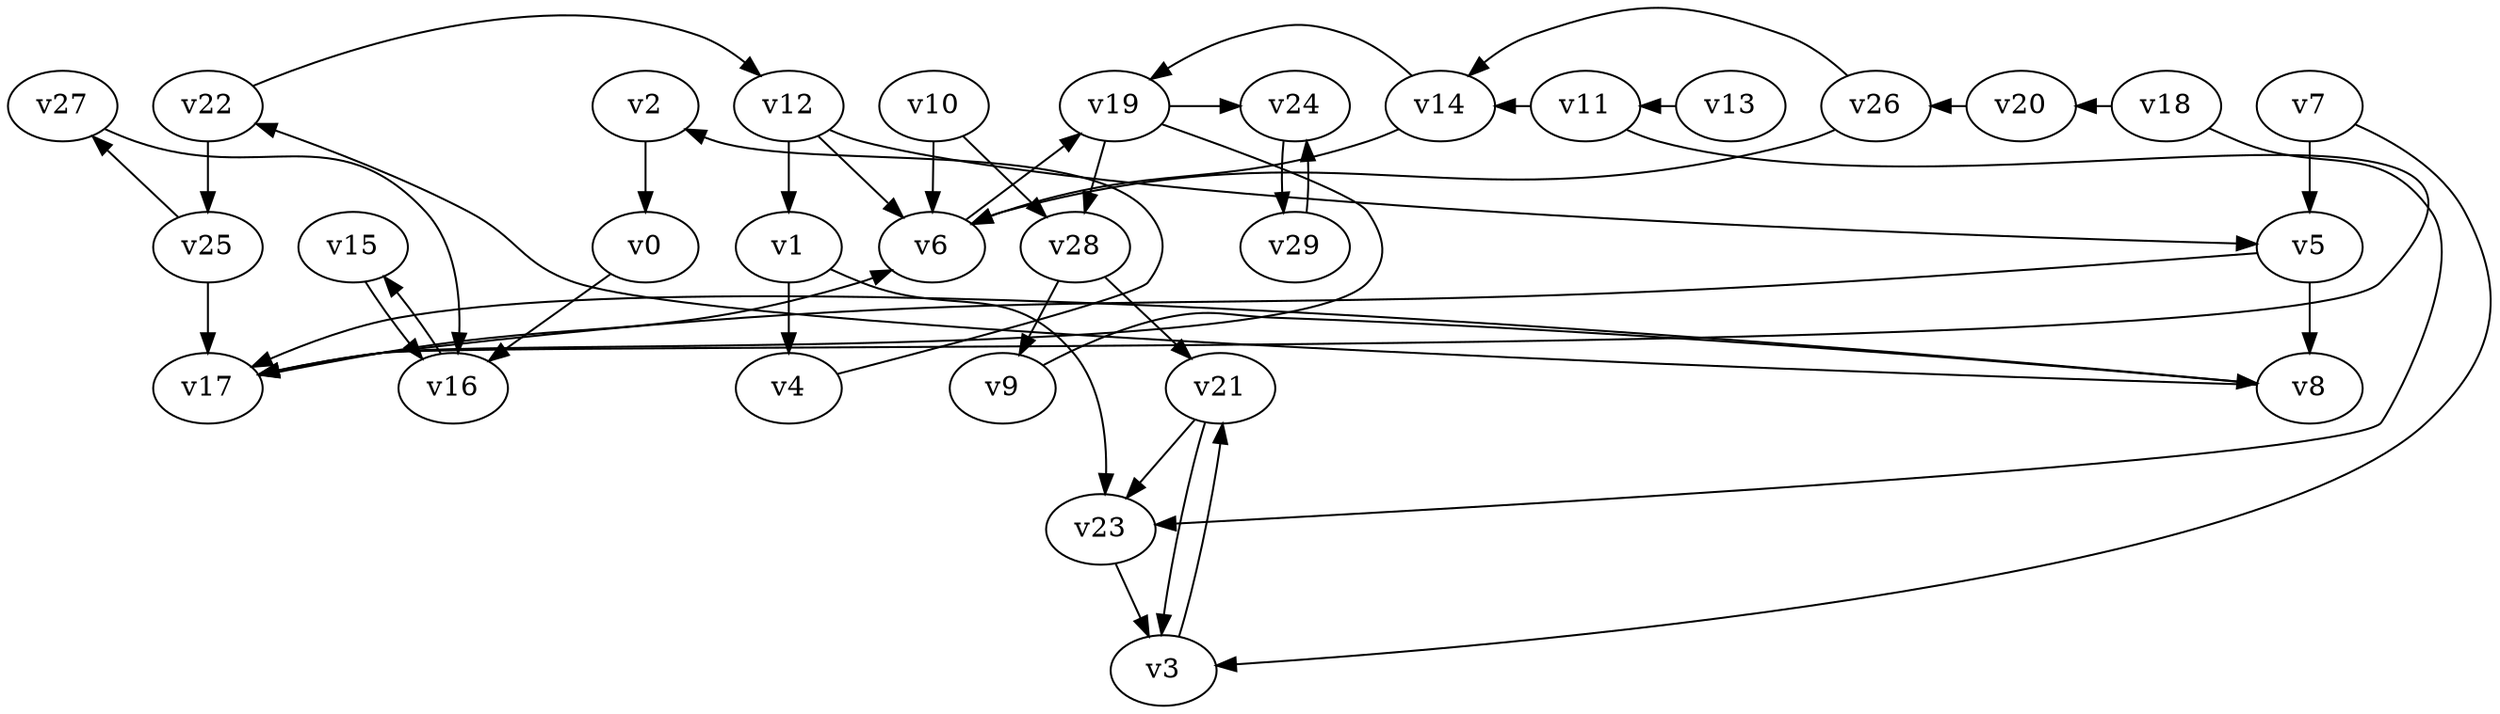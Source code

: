 // Benchmark game 37 - 30 vertices
digraph G {
    v0 [name="v0", player=0];
    v1 [name="v1", player=1];
    v2 [name="v2", player=1];
    v3 [name="v3", player=0];
    v4 [name="v4", player=0];
    v5 [name="v5", player=0];
    v6 [name="v6", player=1];
    v7 [name="v7", player=1];
    v8 [name="v8", player=0];
    v9 [name="v9", player=1];
    v10 [name="v10", player=1];
    v11 [name="v11", player=1];
    v12 [name="v12", player=0];
    v13 [name="v13", player=0, target=1];
    v14 [name="v14", player=1];
    v15 [name="v15", player=1];
    v16 [name="v16", player=1];
    v17 [name="v17", player=0];
    v18 [name="v18", player=0];
    v19 [name="v19", player=0];
    v20 [name="v20", player=1];
    v21 [name="v21", player=1];
    v22 [name="v22", player=1];
    v23 [name="v23", player=1, target=1];
    v24 [name="v24", player=0];
    v25 [name="v25", player=0];
    v26 [name="v26", player=1, target=1];
    v27 [name="v27", player=0];
    v28 [name="v28", player=1];
    v29 [name="v29", player=1, target=1];

    v0 -> v16;
    v1 -> v23 [constraint="time % 6 == 4"];
    v2 -> v0;
    v3 -> v21 [constraint="time == 11"];
    v4 -> v2 [constraint="(time % 2 == 1) || (time % 4 == 2)"];
    v5 -> v17 [constraint="time >= 10"];
    v6 -> v19 [constraint="time == 19"];
    v7 -> v3 [constraint="time <= 14"];
    v8 -> v22 [constraint="time <= 6"];
    v9 -> v8 [constraint="time == 15"];
    v10 -> v28;
    v11 -> v14 [constraint="time >= 5"];
    v12 -> v6 [constraint="time % 3 == 0"];
    v13 -> v11 [constraint="time >= 13"];
    v14 -> v6 [constraint="time <= 19"];
    v15 -> v16;
    v16 -> v15 [constraint="time <= 9"];
    v17 -> v6 [constraint="time == 15"];
    v18 -> v23 [constraint="time <= 14"];
    v19 -> v24 [constraint="time == 3"];
    v20 -> v26 [constraint="(time >= 3) && (time <= 18)"];
    v21 -> v23;
    v22 -> v12 [constraint="time >= 9"];
    v23 -> v3;
    v24 -> v29;
    v25 -> v27 [constraint="time % 2 == 1"];
    v26 -> v14 [constraint="time <= 8"];
    v27 -> v16 [constraint="time >= 12"];
    v28 -> v9;
    v29 -> v24 [constraint="time == 6"];
    v10 -> v6;
    v8 -> v17 [constraint="time == 14"];
    v21 -> v3;
    v5 -> v8;
    v19 -> v17 [constraint="time % 3 == 2"];
    v11 -> v17 [constraint="time == 4"];
    v22 -> v25;
    v7 -> v5;
    v19 -> v28 [constraint="time == 14"];
    v1 -> v4;
    v28 -> v21;
    v12 -> v1;
    v12 -> v5 [constraint="time >= 15"];
    v18 -> v20 [constraint="time >= 12"];
    v14 -> v19 [constraint="time == 10"];
    v26 -> v6 [constraint="time >= 11"];
    v25 -> v17;
}

